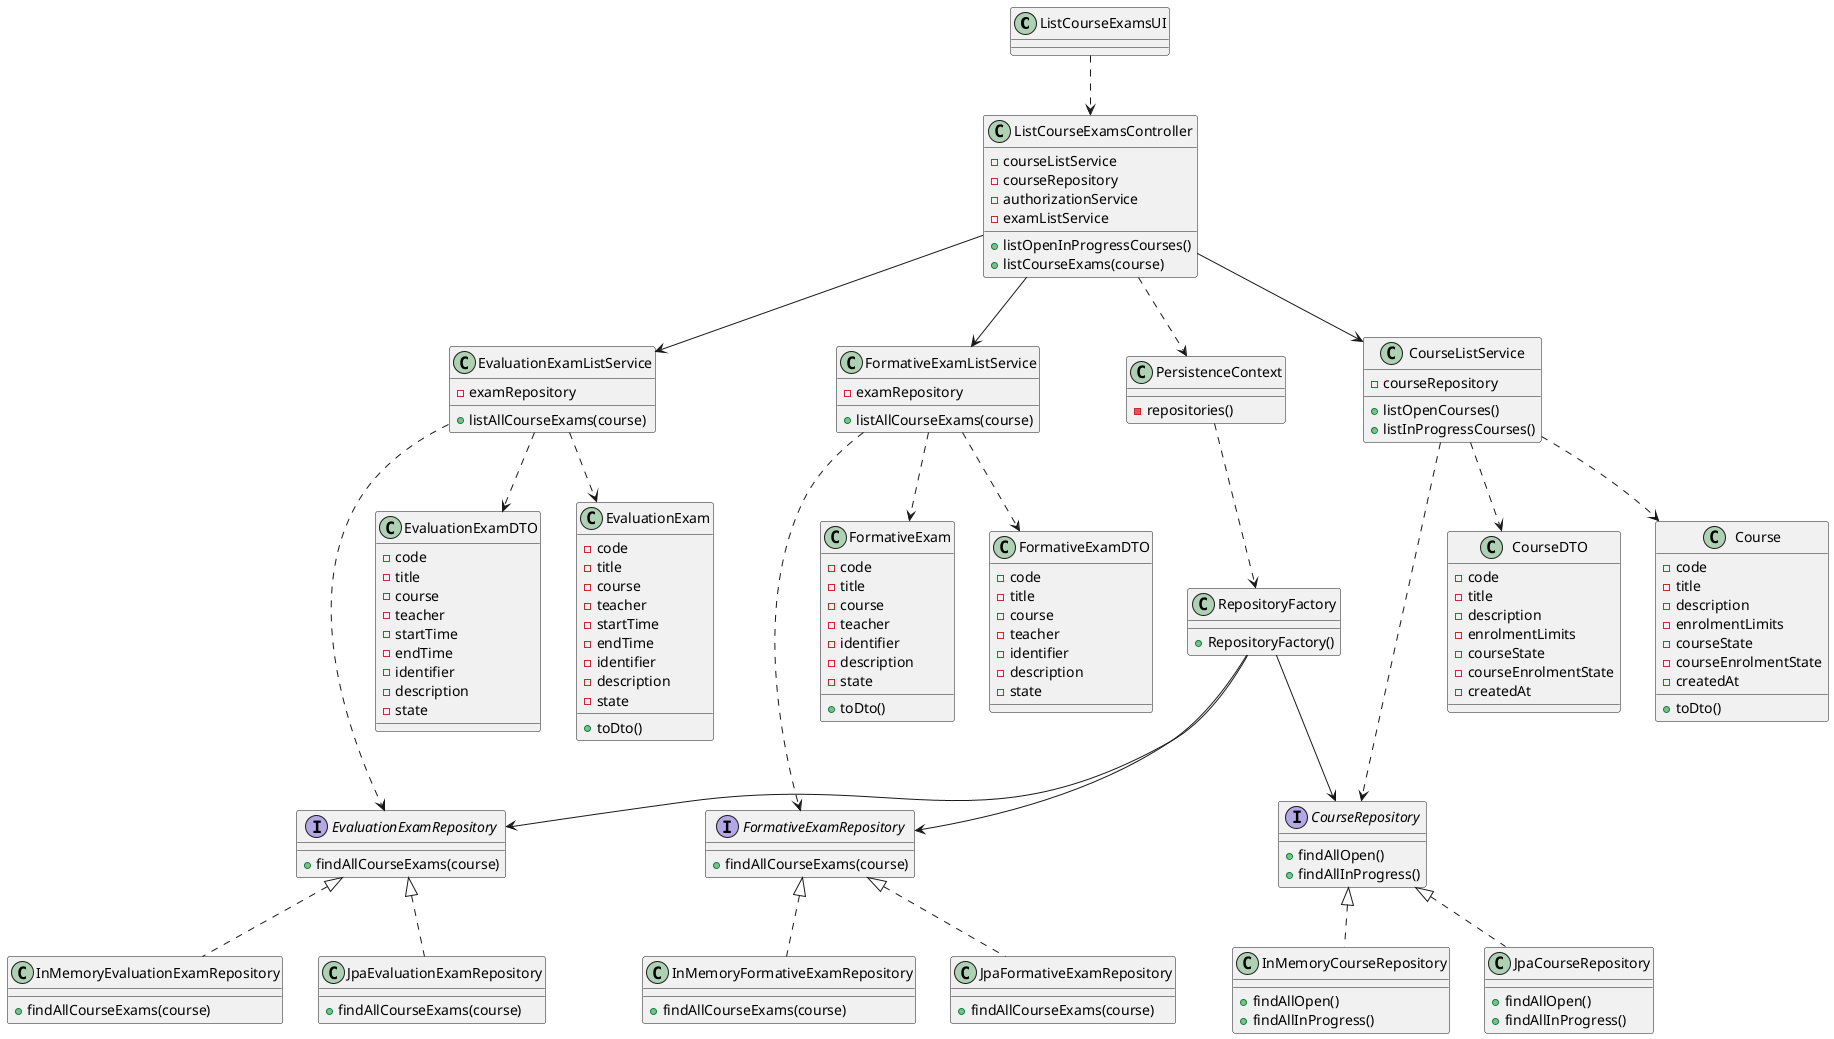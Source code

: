 @startuml US2003_CD

class ListCourseExamsUI {

}

class ListCourseExamsController {
- courseListService
- courseRepository
- authorizationService
- examListService
+ listOpenInProgressCourses()
+ listCourseExams(course)
}


class Course {
  - code
  - title
  - description
  - enrolmentLimits
  - courseState
  - courseEnrolmentState
  - createdAt
  + toDto()
}

class RepositoryFactory {
  + RepositoryFactory()
}

interface CourseRepository {
  + findAllOpen()
  + findAllInProgress()
}

interface EvaluationExamRepository {
+ findAllCourseExams(course)
}

interface FormativeExamRepository {
+ findAllCourseExams(course)
}

class EvaluationExamListService {
- examRepository
+ listAllCourseExams(course)
}

class FormativeExamListService {
- examRepository
+ listAllCourseExams(course)
}

class CourseListService {
  - courseRepository

  + listOpenCourses()
  + listInProgressCourses()
}


class EvaluationExamDTO {
- code
- title
- course
- teacher
- startTime
- endTime
- identifier
- description
- state
}

class EvaluationExam {
- code
- title
- course
- teacher
- startTime
- endTime
- identifier
- description
- state
+ toDto()
}

class FormativeExam {
- code
- title
- course
- teacher
- identifier
- description
- state
+ toDto()
}

class FormativeExamDTO {
- code
- title
- course
- teacher
- identifier
- description
- state
}

class CourseDTO {
  - code
  - title
  - description
  - enrolmentLimits
  - courseState
  - courseEnrolmentState
  - createdAt
}



class InMemoryCourseRepository {
  + findAllOpen()
  + findAllInProgress()
}

class JpaCourseRepository {
  + findAllOpen()
  + findAllInProgress()
}

class InMemoryFormativeExamRepository {
+ findAllCourseExams(course)
}

class JpaFormativeExamRepository {
+ findAllCourseExams(course)
}

class InMemoryEvaluationExamRepository {
+ findAllCourseExams(course)
}

class JpaEvaluationExamRepository {
+ findAllCourseExams(course)
}

class PersistenceContext {
  - repositories()
}


PersistenceContext ..> RepositoryFactory
RepositoryFactory --> CourseRepository
RepositoryFactory --> FormativeExamRepository
RepositoryFactory --> EvaluationExamRepository

CourseRepository <|.. InMemoryCourseRepository
CourseRepository <|.. JpaCourseRepository

EvaluationExamRepository <|.. InMemoryEvaluationExamRepository
EvaluationExamRepository <|.. JpaEvaluationExamRepository

FormativeExamRepository <|.. InMemoryFormativeExamRepository
FormativeExamRepository <|.. JpaFormativeExamRepository


ListCourseExamsController ..> PersistenceContext
ListCourseExamsUI ..> ListCourseExamsController


CourseListService ..> Course
CourseListService ..> CourseRepository

FormativeExamListService ..> FormativeExamDTO
FormativeExamListService ..> FormativeExam

EvaluationExamListService ..> EvaluationExamDTO
EvaluationExamListService ..> EvaluationExam

CourseListService ..> CourseDTO
ListCourseExamsController --> FormativeExamListService
ListCourseExamsController --> CourseListService
ListCourseExamsController --> EvaluationExamListService

EvaluationExamListService ..> EvaluationExamRepository
FormativeExamListService ..> FormativeExamRepository


@enduml
